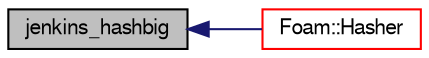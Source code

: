 digraph "jenkins_hashbig"
{
  bgcolor="transparent";
  edge [fontname="FreeSans",fontsize="10",labelfontname="FreeSans",labelfontsize="10"];
  node [fontname="FreeSans",fontsize="10",shape=record];
  rankdir="LR";
  Node1 [label="jenkins_hashbig",height=0.2,width=0.4,color="black", fillcolor="grey75", style="filled" fontcolor="black"];
  Node1 -> Node2 [dir="back",color="midnightblue",fontsize="10",style="solid",fontname="FreeSans"];
  Node2 [label="Foam::Hasher",height=0.2,width=0.4,color="red",URL="$a10237.html#a4a294222f8b3574424a0fcfc13e7f6a6",tooltip="Bob Jenkins&#39;s 96-bit mixer hashing function (lookup3) "];
}
